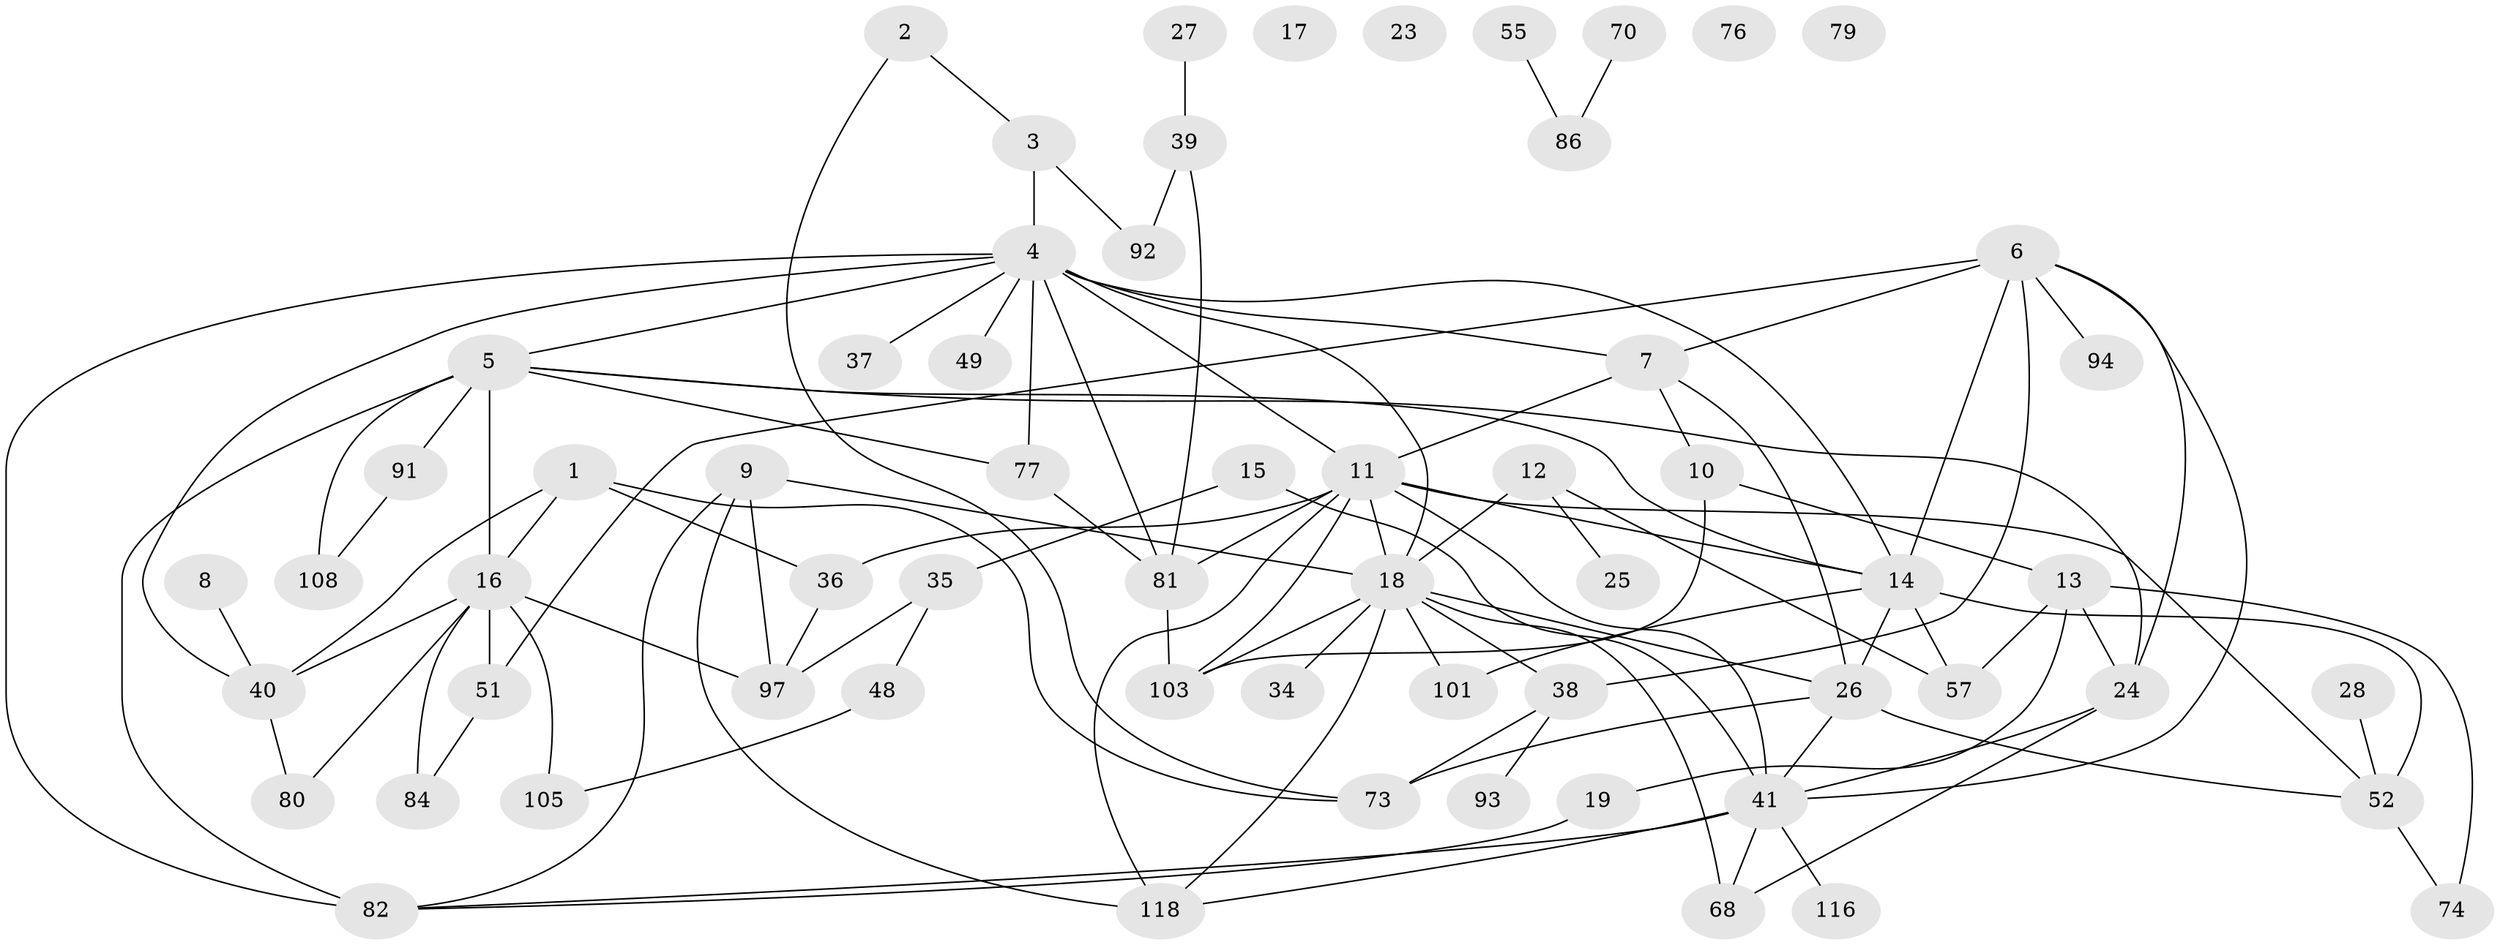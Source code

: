 // original degree distribution, {2: 0.232, 1: 0.168, 5: 0.04, 3: 0.24, 4: 0.256, 0: 0.024, 8: 0.008, 6: 0.032}
// Generated by graph-tools (version 1.1) at 2025/54/03/05/25 16:54:46]
// undirected, 62 vertices, 105 edges
graph export_dot {
graph [start="1"]
  node [color=gray90,style=filled];
  1 [super="+123"];
  2 [super="+67"];
  3 [super="+33"];
  4 [super="+106+75+22+29"];
  5 [super="+56+122+95"];
  6 [super="+30"];
  7 [super="+31"];
  8;
  9 [super="+64+20"];
  10 [super="+99"];
  11 [super="+43"];
  12 [super="+102"];
  13 [super="+59"];
  14 [super="+21+42"];
  15;
  16 [super="+45"];
  17;
  18 [super="+62+63+113+114"];
  19;
  23 [super="+32"];
  24 [super="+119+60"];
  25;
  26 [super="+98"];
  27;
  28;
  34 [super="+107"];
  35 [super="+66"];
  36 [super="+72"];
  37;
  38 [super="+96+71"];
  39;
  40 [super="+54+50"];
  41 [super="+47+44+46+61"];
  48 [super="+90"];
  49;
  51 [super="+120"];
  52 [super="+65"];
  55;
  57 [super="+58"];
  68;
  70;
  73;
  74 [super="+89"];
  76;
  77;
  79;
  80;
  81;
  82;
  84;
  86;
  91;
  92;
  93;
  94;
  97;
  101;
  103;
  105;
  108;
  116;
  118;
  1 -- 16;
  1 -- 73;
  1 -- 40;
  1 -- 36;
  2 -- 73;
  2 -- 3;
  3 -- 92;
  3 -- 4;
  4 -- 14;
  4 -- 77;
  4 -- 81;
  4 -- 18 [weight=2];
  4 -- 11;
  4 -- 40;
  4 -- 37;
  4 -- 5;
  4 -- 49;
  4 -- 82;
  4 -- 7;
  5 -- 82 [weight=2];
  5 -- 14;
  5 -- 16;
  5 -- 91;
  5 -- 24;
  5 -- 108;
  5 -- 77;
  6 -- 14 [weight=2];
  6 -- 7;
  6 -- 38 [weight=2];
  6 -- 41;
  6 -- 51;
  6 -- 24;
  6 -- 94;
  7 -- 10;
  7 -- 11 [weight=2];
  7 -- 26;
  8 -- 40;
  9 -- 82;
  9 -- 18;
  9 -- 118;
  9 -- 97;
  10 -- 103;
  10 -- 13;
  11 -- 81 [weight=2];
  11 -- 103;
  11 -- 14;
  11 -- 18;
  11 -- 52;
  11 -- 118;
  11 -- 41 [weight=2];
  11 -- 36;
  12 -- 25;
  12 -- 18;
  12 -- 57;
  13 -- 24;
  13 -- 74;
  13 -- 19;
  13 -- 57;
  14 -- 101;
  14 -- 52 [weight=2];
  14 -- 57;
  14 -- 26 [weight=2];
  15 -- 35;
  15 -- 41;
  16 -- 84;
  16 -- 97;
  16 -- 80;
  16 -- 51;
  16 -- 105;
  16 -- 40;
  18 -- 68;
  18 -- 103;
  18 -- 118;
  18 -- 26;
  18 -- 101;
  18 -- 34;
  18 -- 38;
  19 -- 82;
  24 -- 68;
  24 -- 41;
  26 -- 52;
  26 -- 41;
  26 -- 73;
  27 -- 39;
  28 -- 52;
  35 -- 97;
  35 -- 48;
  36 -- 97;
  38 -- 73;
  38 -- 93;
  39 -- 81;
  39 -- 92;
  40 -- 80;
  41 -- 82;
  41 -- 118;
  41 -- 68;
  41 -- 116;
  48 -- 105;
  51 -- 84;
  52 -- 74;
  55 -- 86;
  70 -- 86;
  77 -- 81;
  81 -- 103;
  91 -- 108;
}
